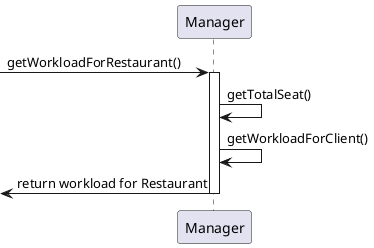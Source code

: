 @startuml


-> Manager: getWorkloadForRestaurant()
activate Manager
Manager -> Manager: getTotalSeat()
Manager -> Manager: getWorkloadForClient()
<- Manager : return workload for Restaurant
deactivate Manager



@enduml